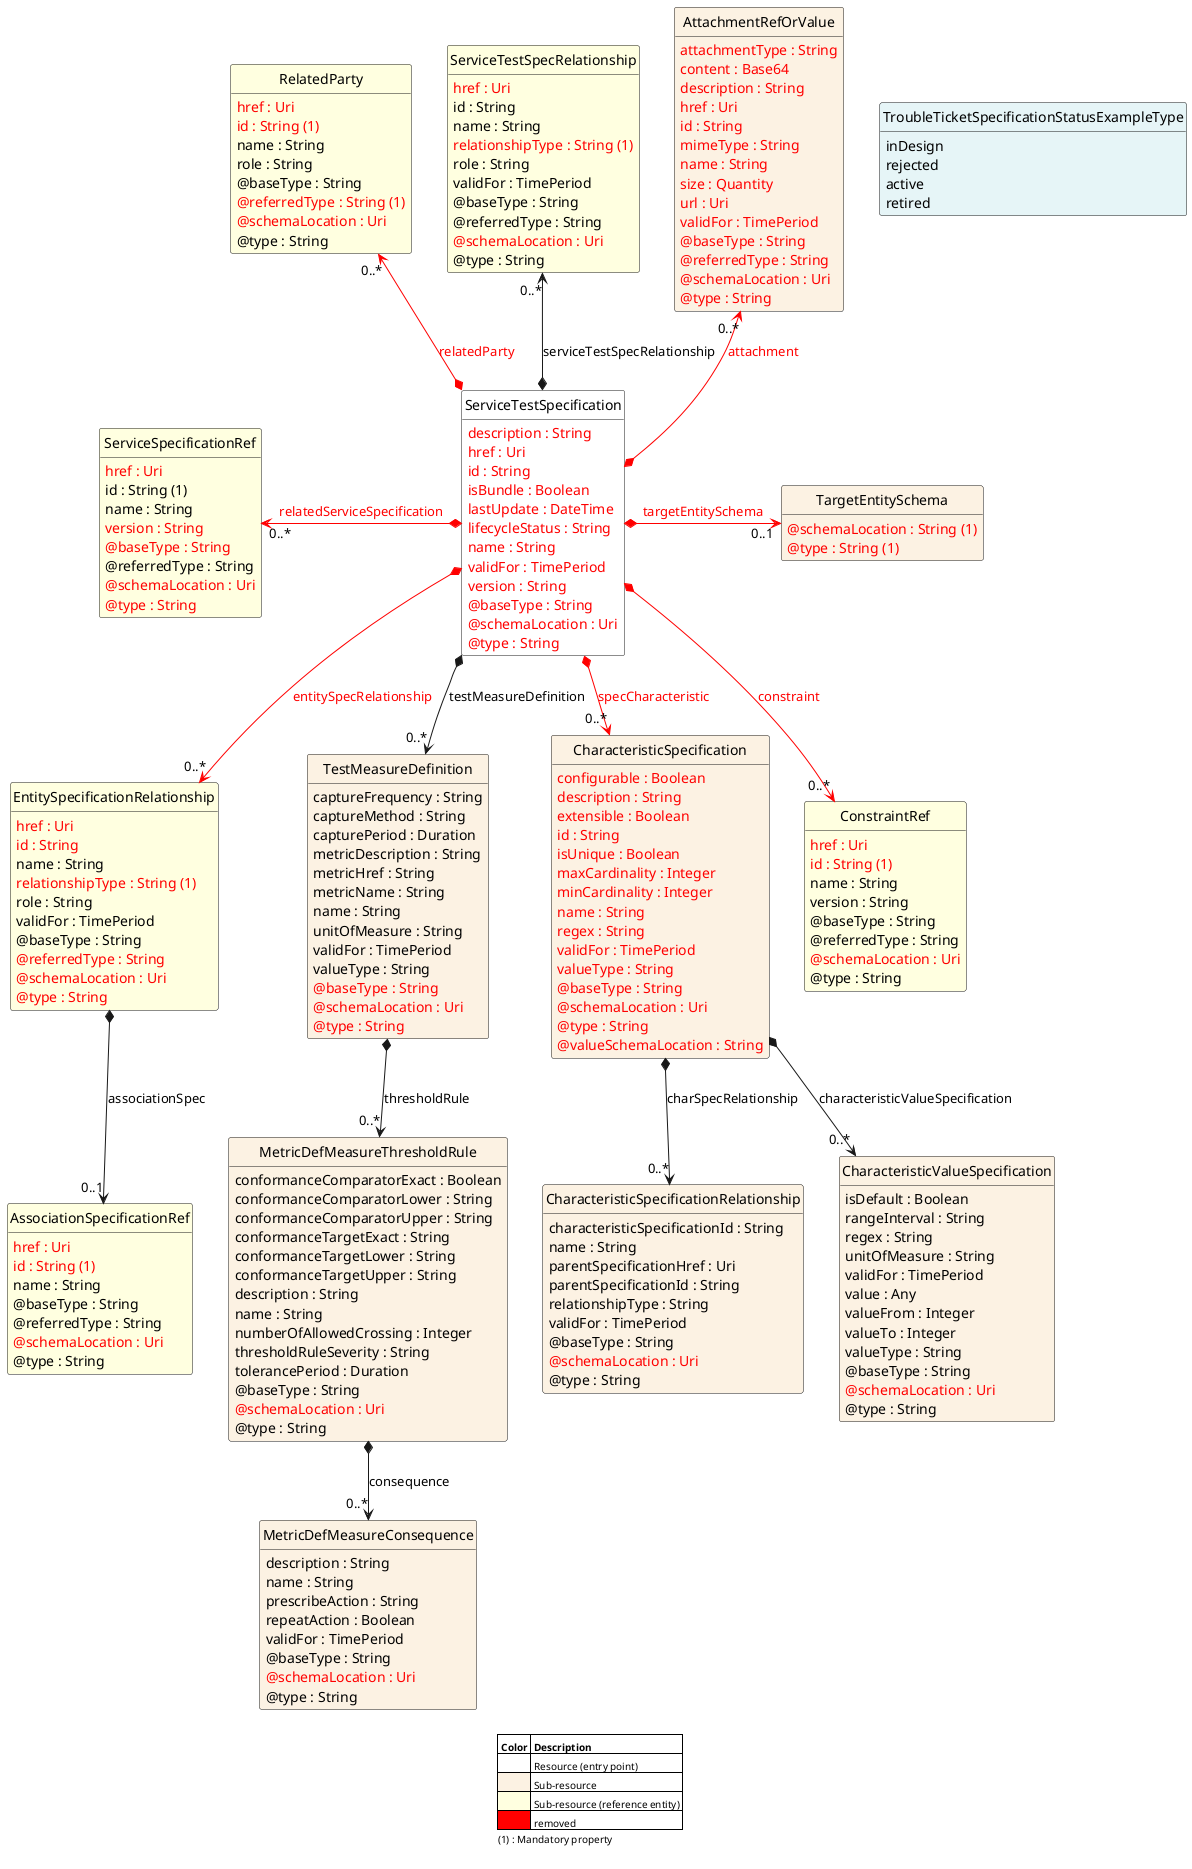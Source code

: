 @startuml
'
' Resource:  ServiceTestSpecification
' Source:    TMF653-ServiceTest-v4.2.0.swagger.json
'
hide circle
hide methods
hide stereotype
show <<Enumeration>> stereotype
skinparam class {
   BorderColor<<Extension>> red
   FontColor<<Extension>> red
   backgroundColor<<Enumeration>> #E6F5F7
   backgroundColor<<Ref>> #FFFFE0
   backgroundColor<<Pivot>> #FFFFFFF
   backgroundColor<<Resource>> #FCF2E3
   backgroundColor<<SubResource>> #FFFFFFF
   backgroundColor<<SubResourceReference>> #FADADD
}

skinparam legend {
   borderRoundCorner 0
   borderColor red
   backgroundColor white
}



class TroubleTicketSpecificationStatusExampleType <<Enumeration>> {
    inDesign
    rejected
    active
    retired
}

class ServiceTestSpecification  <<Pivot>> {
    <color:red>description : String
    <color:red>href : Uri
    <color:red>id : String
    <color:red>isBundle : Boolean
    <color:red>lastUpdate : DateTime
    <color:red>lifecycleStatus : String
    <color:red>name : String
    <color:red>validFor : TimePeriod
    <color:red>version : String
    <color:red>@baseType : String
    <color:red>@schemaLocation : Uri
    <color:red>@type : String
}

class AssociationSpecificationRef  <<Ref>> {
    <color:red>href : Uri
    <color:red>{field}id : String (1)
    name : String
    @baseType : String
    @referredType : String
    <color:red>@schemaLocation : Uri
    @type : String
}

class ServiceSpecificationRef  <<Ref>> {
    <color:red>href : Uri
    {field}id : String (1)
    name : String
    <color:red>version : String
    <color:red>@baseType : String
    @referredType : String
    <color:red>@schemaLocation : Uri
    <color:red>@type : String
}

class TargetEntitySchema <<Resource>> {
    <color:red>{field}@schemaLocation : String (1)
    <color:red>{field}@type : String (1)
}

class CharacteristicSpecificationRelationship <<Resource>> {
    characteristicSpecificationId : String
    name : String
    parentSpecificationHref : Uri
    parentSpecificationId : String
    relationshipType : String
    validFor : TimePeriod
    @baseType : String
    <color:red>@schemaLocation : Uri
    @type : String
}

class MetricDefMeasureConsequence <<Resource>> {
    description : String
    name : String
    prescribeAction : String
    repeatAction : Boolean
    validFor : TimePeriod
    @baseType : String
    <color:red>@schemaLocation : Uri
    @type : String
}

class EntitySpecificationRelationship  <<Ref>> {
    <color:red>href : Uri
    <color:red>id : String
    name : String
    <color:red>{field}relationshipType : String (1)
    role : String
    validFor : TimePeriod
    @baseType : String
    <color:red>@referredType : String
    <color:red>@schemaLocation : Uri
    <color:red>@type : String
}

class TestMeasureDefinition <<Resource>> {
    captureFrequency : String
    captureMethod : String
    capturePeriod : Duration
    metricDescription : String
    metricHref : String
    metricName : String
    name : String
    unitOfMeasure : String
    validFor : TimePeriod
    valueType : String
    <color:red>@baseType : String
    <color:red>@schemaLocation : Uri
    <color:red>@type : String
}

class RelatedParty  <<Ref>> {
    <color:red>href : Uri
    <color:red>{field}id : String (1)
    name : String
    role : String
    @baseType : String
    <color:red>{field}@referredType : String (1)
    <color:red>@schemaLocation : Uri
    @type : String
}

class ServiceTestSpecRelationship  <<Ref>> {
    <color:red>href : Uri
    id : String
    name : String
    <color:red>{field}relationshipType : String (1)
    role : String
    validFor : TimePeriod
    @baseType : String
    @referredType : String
    <color:red>@schemaLocation : Uri
    @type : String
}

class CharacteristicSpecification <<Resource>> {
    <color:red>configurable : Boolean
    <color:red>description : String
    <color:red>extensible : Boolean
    <color:red>id : String
    <color:red>isUnique : Boolean
    <color:red>maxCardinality : Integer
    <color:red>minCardinality : Integer
    <color:red>name : String
    <color:red>regex : String
    <color:red>validFor : TimePeriod
    <color:red>valueType : String
    <color:red>@baseType : String
    <color:red>@schemaLocation : Uri
    <color:red>@type : String
    <color:red>@valueSchemaLocation : String
}

class AttachmentRefOrValue <<Resource>> {
    <color:red>attachmentType : String
    <color:red>content : Base64
    <color:red>description : String
    <color:red>href : Uri
    <color:red>id : String
    <color:red>mimeType : String
    <color:red>name : String
    <color:red>size : Quantity
    <color:red>url : Uri
    <color:red>validFor : TimePeriod
    <color:red>@baseType : String
    <color:red>@referredType : String
    <color:red>@schemaLocation : Uri
    <color:red>@type : String
}

class MetricDefMeasureThresholdRule <<Resource>> {
    conformanceComparatorExact : Boolean
    conformanceComparatorLower : String
    conformanceComparatorUpper : String
    conformanceTargetExact : String
    conformanceTargetLower : String
    conformanceTargetUpper : String
    description : String
    name : String
    numberOfAllowedCrossing : Integer
    thresholdRuleSeverity : String
    tolerancePeriod : Duration
    @baseType : String
    <color:red>@schemaLocation : Uri
    @type : String
}

class ConstraintRef  <<Ref>> {
    <color:red>href : Uri
    <color:red>{field}id : String (1)
    name : String
    version : String
    @baseType : String
    @referredType : String
    <color:red>@schemaLocation : Uri
    @type : String
}

class CharacteristicValueSpecification <<Resource>> {
    isDefault : Boolean
    rangeInterval : String
    regex : String
    unitOfMeasure : String
    validFor : TimePeriod
    value : Any
    valueFrom : Integer
    valueTo : Integer
    valueType : String
    @baseType : String
    <color:red>@schemaLocation : Uri
    @type : String
}


'sequence: 13
'processing edges for ServiceTestSpecification
ServiceTestSpecification *-->  "0..*" TestMeasureDefinition : testMeasureDefinition

ServiceTestSpecification *-[#red]->  "0..*" EntitySpecificationRelationship : <color:red>entitySpecRelationship

ServiceTestSpecification *-[#red]->  "0..*" CharacteristicSpecification : <color:red>specCharacteristic

'sequence: 77
'processing edges for TestMeasureDefinition
TestMeasureDefinition *-->  "0..*" MetricDefMeasureThresholdRule : thresholdRule

ServiceTestSpecification *-left[#red]-> "0..*" ServiceSpecificationRef : <color:red>relatedServiceSpecification

ServiceTestSpecification *-right[#red]-> "0..1" TargetEntitySchema : <color:red>targetEntitySchema

RelatedParty "0..*" <-[#red]-* ServiceTestSpecification : <color:red>relatedParty

ServiceTestSpecRelationship "0..*" <--* ServiceTestSpecification : serviceTestSpecRelationship

AttachmentRefOrValue "0..*" <-[#red]-* ServiceTestSpecification : <color:red>attachment

ServiceTestSpecification *-[#red]->  "0..*" ConstraintRef : <color:red>constraint

'sequence: 63
'processing edges for EntitySpecificationRelationship
'completed processing of edges for EntitySpecificationRelationship
'processing edges for EntitySpecificationRelationship
EntitySpecificationRelationship *-->  "0..1" AssociationSpecificationRef : associationSpec

'sequence: 143
'processing edges for MetricDefMeasureThresholdRule
'completed processing of edges for MetricDefMeasureThresholdRule
'processing edges for MetricDefMeasureThresholdRule
MetricDefMeasureThresholdRule *-->  "0..*" MetricDefMeasureConsequence : consequence

'sequence: 113
'processing edges for CharacteristicSpecification
'completed processing of edges for CharacteristicSpecification
'processing edges for CharacteristicSpecification
CharacteristicSpecification *-->  "0..*" CharacteristicSpecificationRelationship : charSpecRelationship

CharacteristicSpecification *-->  "0..*" CharacteristicValueSpecification : characteristicValueSpecification




skinparam legendBackgroundColor #transparent
skinparam legendBorderColor #transparent

legend
   |= <size:10>Color |= <size:10>Description |
   | <#FFFFFFF> | <size:10>Resource (entry point) |
   | <#FCF2E3> | <size:10>Sub-resource |
   | <#FFFFE0> | <size:10>Sub-resource (reference entity) |
   | <#red> | <size:10>removed |
 <size:10>(1) : Mandatory property
endlegend

@enduml

